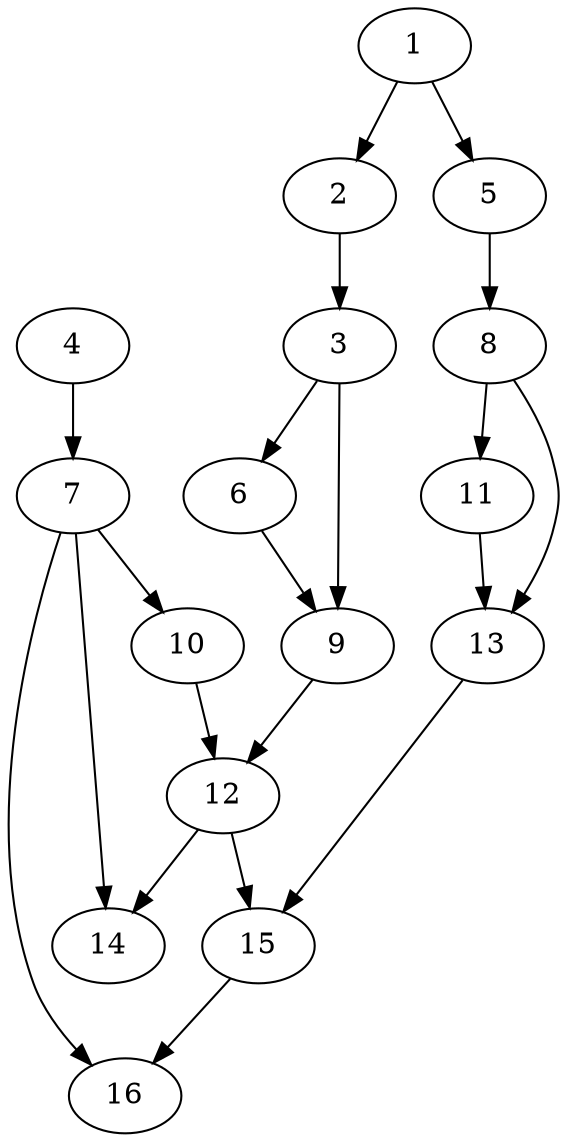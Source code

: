 strict digraph  {
1;
2;
5;
3;
6;
9;
4;
7;
8;
10;
14;
16;
11;
13;
12;
15;
1 -> 2;
1 -> 5;
2 -> 3;
5 -> 8;
3 -> 6;
3 -> 9;
6 -> 9;
9 -> 12;
4 -> 7;
7 -> 10;
7 -> 14;
7 -> 16;
8 -> 11;
8 -> 13;
10 -> 12;
11 -> 13;
13 -> 15;
12 -> 14;
12 -> 15;
15 -> 16;
}
